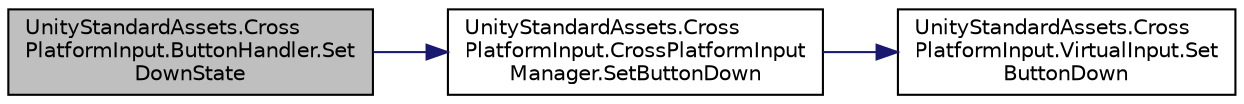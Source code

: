 digraph "UnityStandardAssets.CrossPlatformInput.ButtonHandler.SetDownState"
{
 // LATEX_PDF_SIZE
  edge [fontname="Helvetica",fontsize="10",labelfontname="Helvetica",labelfontsize="10"];
  node [fontname="Helvetica",fontsize="10",shape=record];
  rankdir="LR";
  Node10 [label="UnityStandardAssets.Cross\lPlatformInput.ButtonHandler.Set\lDownState",height=0.2,width=0.4,color="black", fillcolor="grey75", style="filled", fontcolor="black",tooltip=" "];
  Node10 -> Node11 [color="midnightblue",fontsize="10",style="solid",fontname="Helvetica"];
  Node11 [label="UnityStandardAssets.Cross\lPlatformInput.CrossPlatformInput\lManager.SetButtonDown",height=0.2,width=0.4,color="black", fillcolor="white", style="filled",URL="$class_unity_standard_assets_1_1_cross_platform_input_1_1_cross_platform_input_manager.html#a2e30cf8aa09003f7501c1f0d59c1dd0b",tooltip=" "];
  Node11 -> Node12 [color="midnightblue",fontsize="10",style="solid",fontname="Helvetica"];
  Node12 [label="UnityStandardAssets.Cross\lPlatformInput.VirtualInput.Set\lButtonDown",height=0.2,width=0.4,color="black", fillcolor="white", style="filled",URL="$class_unity_standard_assets_1_1_cross_platform_input_1_1_virtual_input.html#aff10ff821f722ce82e9a48b5406e836e",tooltip=" "];
}
